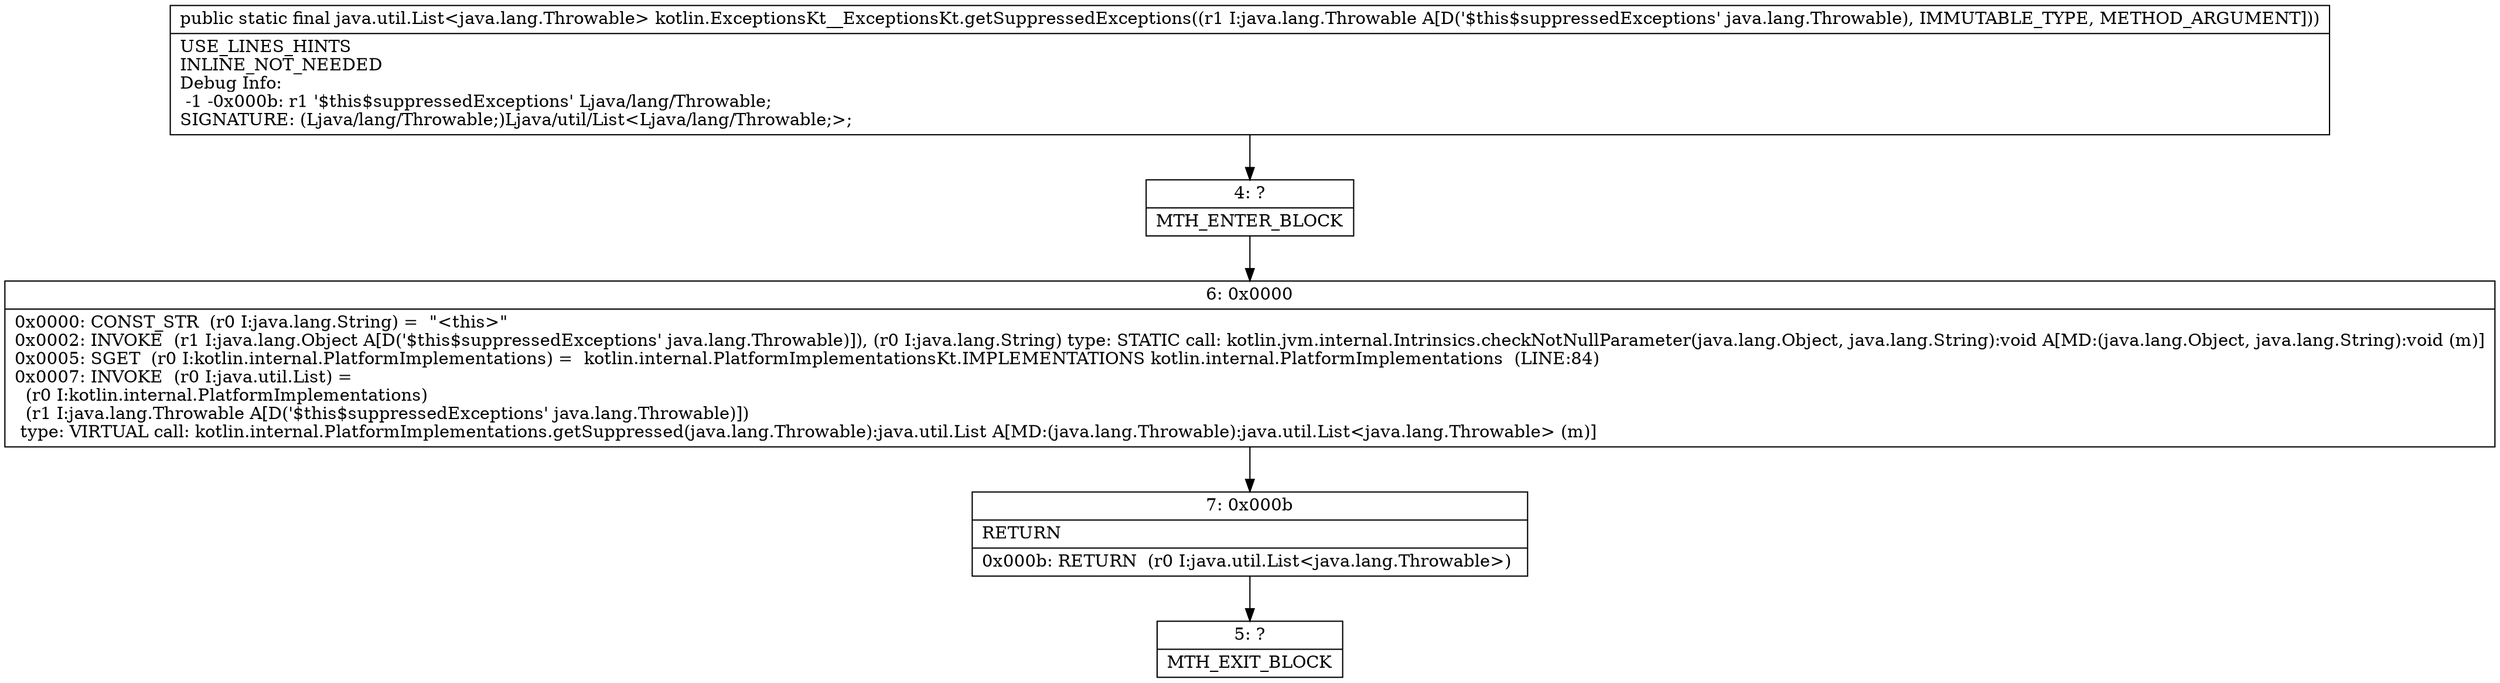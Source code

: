digraph "CFG forkotlin.ExceptionsKt__ExceptionsKt.getSuppressedExceptions(Ljava\/lang\/Throwable;)Ljava\/util\/List;" {
Node_4 [shape=record,label="{4\:\ ?|MTH_ENTER_BLOCK\l}"];
Node_6 [shape=record,label="{6\:\ 0x0000|0x0000: CONST_STR  (r0 I:java.lang.String) =  \"\<this\>\" \l0x0002: INVOKE  (r1 I:java.lang.Object A[D('$this$suppressedExceptions' java.lang.Throwable)]), (r0 I:java.lang.String) type: STATIC call: kotlin.jvm.internal.Intrinsics.checkNotNullParameter(java.lang.Object, java.lang.String):void A[MD:(java.lang.Object, java.lang.String):void (m)]\l0x0005: SGET  (r0 I:kotlin.internal.PlatformImplementations) =  kotlin.internal.PlatformImplementationsKt.IMPLEMENTATIONS kotlin.internal.PlatformImplementations  (LINE:84)\l0x0007: INVOKE  (r0 I:java.util.List) = \l  (r0 I:kotlin.internal.PlatformImplementations)\l  (r1 I:java.lang.Throwable A[D('$this$suppressedExceptions' java.lang.Throwable)])\l type: VIRTUAL call: kotlin.internal.PlatformImplementations.getSuppressed(java.lang.Throwable):java.util.List A[MD:(java.lang.Throwable):java.util.List\<java.lang.Throwable\> (m)]\l}"];
Node_7 [shape=record,label="{7\:\ 0x000b|RETURN\l|0x000b: RETURN  (r0 I:java.util.List\<java.lang.Throwable\>) \l}"];
Node_5 [shape=record,label="{5\:\ ?|MTH_EXIT_BLOCK\l}"];
MethodNode[shape=record,label="{public static final java.util.List\<java.lang.Throwable\> kotlin.ExceptionsKt__ExceptionsKt.getSuppressedExceptions((r1 I:java.lang.Throwable A[D('$this$suppressedExceptions' java.lang.Throwable), IMMUTABLE_TYPE, METHOD_ARGUMENT]))  | USE_LINES_HINTS\lINLINE_NOT_NEEDED\lDebug Info:\l  \-1 \-0x000b: r1 '$this$suppressedExceptions' Ljava\/lang\/Throwable;\lSIGNATURE: (Ljava\/lang\/Throwable;)Ljava\/util\/List\<Ljava\/lang\/Throwable;\>;\l}"];
MethodNode -> Node_4;Node_4 -> Node_6;
Node_6 -> Node_7;
Node_7 -> Node_5;
}

